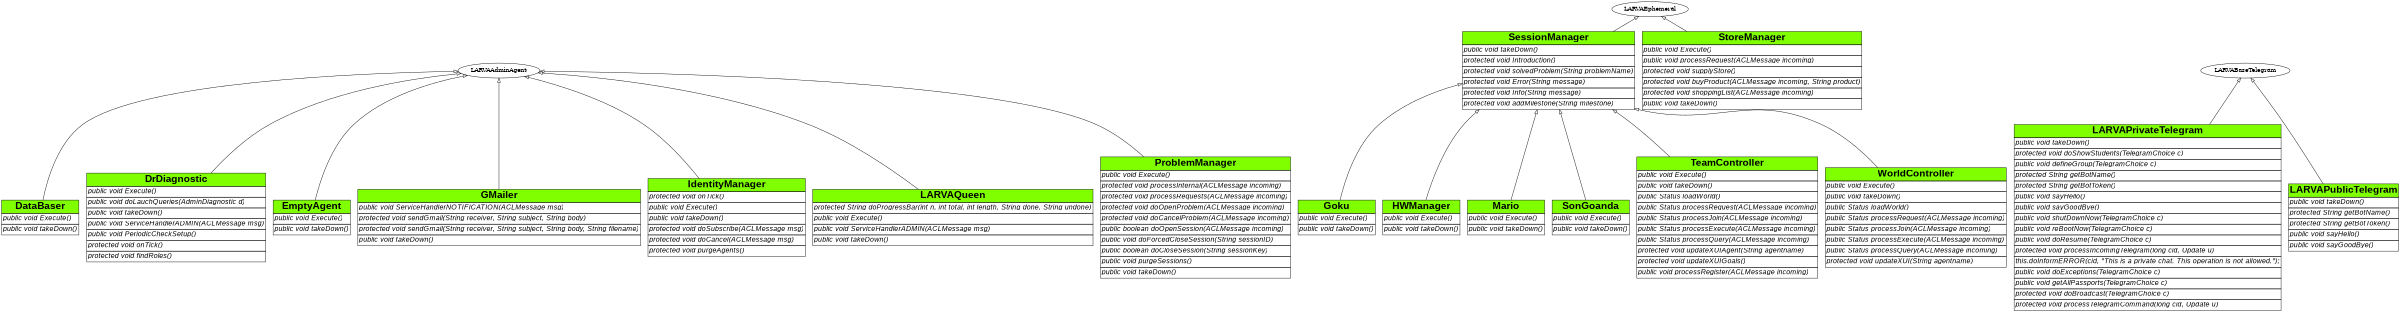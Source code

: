 digraph graphname {
     rankdir="BT"
dpi=150
 size="16,11!";
 margin=0;
DataBaser DataBaser [shape=plain, label=<<table border="0" cellborder="1" cellspacing="0"><tr><td bgcolor="Chartreuse"><FONT face="Arial" POINT-SIZE= "24"><b>DataBaser</b></FONT></td></tr>
<tr><td align="left"><FONT face="Arial" POINT-SIZE= "18"><i>public void Execute()</i></FONT></td></tr>
<tr><td align="left"><FONT face="Arial" POINT-SIZE= "18"><i>public void takeDown()</i></FONT></td></tr>
</table>>]
DrDiagnostic DrDiagnostic [shape=plain, label=<<table border="0" cellborder="1" cellspacing="0"><tr><td bgcolor="Chartreuse"><FONT face="Arial" POINT-SIZE= "24"><b>DrDiagnostic</b></FONT></td></tr>
<tr><td align="left"><FONT face="Arial" POINT-SIZE= "18"><i>public void Execute()</i></FONT></td></tr>
<tr><td align="left"><FONT face="Arial" POINT-SIZE= "18"><i>public void doLauchQueries(AdminDiagnostic d)</i></FONT></td></tr>
<tr><td align="left"><FONT face="Arial" POINT-SIZE= "18"><i>public void takeDown()</i></FONT></td></tr>
<tr><td align="left"><FONT face="Arial" POINT-SIZE= "18"><i>public void ServiceHandlerADMIN(ACLMessage msg)</i></FONT></td></tr>
<tr><td align="left"><FONT face="Arial" POINT-SIZE= "18"><i>public void PeriodicCheckSetup()</i></FONT></td></tr>
<tr><td align="left"><FONT face="Arial" POINT-SIZE= "18"><i>protected void onTick()</i></FONT></td></tr>
<tr><td align="left"><FONT face="Arial" POINT-SIZE= "18"><i>protected void findRoles()</i></FONT></td></tr>
</table>>]
EmptyAgent EmptyAgent [shape=plain, label=<<table border="0" cellborder="1" cellspacing="0"><tr><td bgcolor="Chartreuse"><FONT face="Arial" POINT-SIZE= "24"><b>EmptyAgent</b></FONT></td></tr>
<tr><td align="left"><FONT face="Arial" POINT-SIZE= "18"><i>public void Execute()</i></FONT></td></tr>
<tr><td align="left"><FONT face="Arial" POINT-SIZE= "18"><i>public void takeDown()</i></FONT></td></tr>
</table>>]
GMailer GMailer [shape=plain, label=<<table border="0" cellborder="1" cellspacing="0"><tr><td bgcolor="Chartreuse"><FONT face="Arial" POINT-SIZE= "24"><b>GMailer</b></FONT></td></tr>
<tr><td align="left"><FONT face="Arial" POINT-SIZE= "18"><i>public void ServiceHandlerNOTIFICATION(ACLMessage msg)</i></FONT></td></tr>
<tr><td align="left"><FONT face="Arial" POINT-SIZE= "18"><i>protected void sendGmail(String receiver, String subject, String body)</i></FONT></td></tr>
<tr><td align="left"><FONT face="Arial" POINT-SIZE= "18"><i>protected void sendGmail(String receiver, String subject, String body, String filename)</i></FONT></td></tr>
<tr><td align="left"><FONT face="Arial" POINT-SIZE= "18"><i>public void takeDown()</i></FONT></td></tr>
</table>>]
Goku Goku [shape=plain, label=<<table border="0" cellborder="1" cellspacing="0"><tr><td bgcolor="Chartreuse"><FONT face="Arial" POINT-SIZE= "24"><b>Goku</b></FONT></td></tr>
<tr><td align="left"><FONT face="Arial" POINT-SIZE= "18"><i>public void Execute()</i></FONT></td></tr>
<tr><td align="left"><FONT face="Arial" POINT-SIZE= "18"><i>public void takeDown()</i></FONT></td></tr>
</table>>]
HWManager HWManager [shape=plain, label=<<table border="0" cellborder="1" cellspacing="0"><tr><td bgcolor="Chartreuse"><FONT face="Arial" POINT-SIZE= "24"><b>HWManager</b></FONT></td></tr>
<tr><td align="left"><FONT face="Arial" POINT-SIZE= "18"><i>public void Execute()</i></FONT></td></tr>
<tr><td align="left"><FONT face="Arial" POINT-SIZE= "18"><i>public void takeDown()</i></FONT></td></tr>
</table>>]
IdentityManager IdentityManager [shape=plain, label=<<table border="0" cellborder="1" cellspacing="0"><tr><td bgcolor="Chartreuse"><FONT face="Arial" POINT-SIZE= "24"><b>IdentityManager</b></FONT></td></tr>
<tr><td align="left"><FONT face="Arial" POINT-SIZE= "18"><i>protected void onTick()</i></FONT></td></tr>
<tr><td align="left"><FONT face="Arial" POINT-SIZE= "18"><i>public void Execute()</i></FONT></td></tr>
<tr><td align="left"><FONT face="Arial" POINT-SIZE= "18"><i>public void takeDown()</i></FONT></td></tr>
<tr><td align="left"><FONT face="Arial" POINT-SIZE= "18"><i>protected void doSubscribe(ACLMessage msg)</i></FONT></td></tr>
<tr><td align="left"><FONT face="Arial" POINT-SIZE= "18"><i>protected void doCancel(ACLMessage msg)</i></FONT></td></tr>
<tr><td align="left"><FONT face="Arial" POINT-SIZE= "18"><i>protected void purgeAgents()</i></FONT></td></tr>
</table>>]
LARVAPrivateTelegram LARVAPrivateTelegram [shape=plain, label=<<table border="0" cellborder="1" cellspacing="0"><tr><td bgcolor="Chartreuse"><FONT face="Arial" POINT-SIZE= "24"><b>LARVAPrivateTelegram</b></FONT></td></tr>
<tr><td align="left"><FONT face="Arial" POINT-SIZE= "18"><i>public void takeDown()</i></FONT></td></tr>
<tr><td align="left"><FONT face="Arial" POINT-SIZE= "18"><i>protected void doShowStudents(TelegramChoice c)</i></FONT></td></tr>
<tr><td align="left"><FONT face="Arial" POINT-SIZE= "18"><i>public void defineGroup(TelegramChoice c)</i></FONT></td></tr>
<tr><td align="left"><FONT face="Arial" POINT-SIZE= "18"><i>protected String getBotName()</i></FONT></td></tr>
<tr><td align="left"><FONT face="Arial" POINT-SIZE= "18"><i>protected String getBotToken()</i></FONT></td></tr>
<tr><td align="left"><FONT face="Arial" POINT-SIZE= "18"><i>public void sayHello()</i></FONT></td></tr>
<tr><td align="left"><FONT face="Arial" POINT-SIZE= "18"><i>public void sayGoodBye()</i></FONT></td></tr>
<tr><td align="left"><FONT face="Arial" POINT-SIZE= "18"><i>public void shutDownNow(TelegramChoice c)</i></FONT></td></tr>
<tr><td align="left"><FONT face="Arial" POINT-SIZE= "18"><i>public void reBootNow(TelegramChoice c)</i></FONT></td></tr>
<tr><td align="left"><FONT face="Arial" POINT-SIZE= "18"><i>public void doResume(TelegramChoice c)</i></FONT></td></tr>
<tr><td align="left"><FONT face="Arial" POINT-SIZE= "18"><i>protected void processIncomingTelegram(long cid, Update u)</i></FONT></td></tr>
<tr><td align="left"><FONT face="Arial" POINT-SIZE= "18"><i>this.doInformERROR(cid, "This is a private chat. This operation is not allowed.");</i></FONT></td></tr>
<tr><td align="left"><FONT face="Arial" POINT-SIZE= "18"><i>public void doExceptions(TelegramChoice c)</i></FONT></td></tr>
<tr><td align="left"><FONT face="Arial" POINT-SIZE= "18"><i>public void getAllPassports(TelegramChoice c)</i></FONT></td></tr>
<tr><td align="left"><FONT face="Arial" POINT-SIZE= "18"><i>protected void doBroadcast(TelegramChoice c)</i></FONT></td></tr>
<tr><td align="left"><FONT face="Arial" POINT-SIZE= "18"><i>protected void processTelegramCommand(long cid, Update u)</i></FONT></td></tr>
</table>>]
LARVAPublicTelegram LARVAPublicTelegram [shape=plain, label=<<table border="0" cellborder="1" cellspacing="0"><tr><td bgcolor="Chartreuse"><FONT face="Arial" POINT-SIZE= "24"><b>LARVAPublicTelegram</b></FONT></td></tr>
<tr><td align="left"><FONT face="Arial" POINT-SIZE= "18"><i>public void takeDown()</i></FONT></td></tr>
<tr><td align="left"><FONT face="Arial" POINT-SIZE= "18"><i>protected String getBotName()</i></FONT></td></tr>
<tr><td align="left"><FONT face="Arial" POINT-SIZE= "18"><i>protected String getBotToken()</i></FONT></td></tr>
<tr><td align="left"><FONT face="Arial" POINT-SIZE= "18"><i>public void sayHello()</i></FONT></td></tr>
<tr><td align="left"><FONT face="Arial" POINT-SIZE= "18"><i>public void sayGoodBye()</i></FONT></td></tr>
</table>>]
LARVAQueen LARVAQueen [shape=plain, label=<<table border="0" cellborder="1" cellspacing="0"><tr><td bgcolor="Chartreuse"><FONT face="Arial" POINT-SIZE= "24"><b>LARVAQueen</b></FONT></td></tr>
<tr><td align="left"><FONT face="Arial" POINT-SIZE= "18"><i>protected String doProgressBar(int n, int total, int length, String done, String undone)</i></FONT></td></tr>
<tr><td align="left"><FONT face="Arial" POINT-SIZE= "18"><i>public void Execute()</i></FONT></td></tr>
<tr><td align="left"><FONT face="Arial" POINT-SIZE= "18"><i>public void ServiceHandlerADMIN(ACLMessage msg)</i></FONT></td></tr>
<tr><td align="left"><FONT face="Arial" POINT-SIZE= "18"><i>public void takeDown()</i></FONT></td></tr>
</table>>]
Mario Mario [shape=plain, label=<<table border="0" cellborder="1" cellspacing="0"><tr><td bgcolor="Chartreuse"><FONT face="Arial" POINT-SIZE= "24"><b>Mario</b></FONT></td></tr>
<tr><td align="left"><FONT face="Arial" POINT-SIZE= "18"><i>public void Execute()</i></FONT></td></tr>
<tr><td align="left"><FONT face="Arial" POINT-SIZE= "18"><i>public void takeDown()</i></FONT></td></tr>
</table>>]
ProblemManager ProblemManager [shape=plain, label=<<table border="0" cellborder="1" cellspacing="0"><tr><td bgcolor="Chartreuse"><FONT face="Arial" POINT-SIZE= "24"><b>ProblemManager</b></FONT></td></tr>
<tr><td align="left"><FONT face="Arial" POINT-SIZE= "18"><i>public void Execute()</i></FONT></td></tr>
<tr><td align="left"><FONT face="Arial" POINT-SIZE= "18"><i>protected void processInternal(ACLMessage incoming)</i></FONT></td></tr>
<tr><td align="left"><FONT face="Arial" POINT-SIZE= "18"><i>protected void processRequests(ACLMessage incoming)</i></FONT></td></tr>
<tr><td align="left"><FONT face="Arial" POINT-SIZE= "18"><i>protected void doOpenProblem(ACLMessage incoming)</i></FONT></td></tr>
<tr><td align="left"><FONT face="Arial" POINT-SIZE= "18"><i>protected void doCancelProblem(ACLMessage incoming)</i></FONT></td></tr>
<tr><td align="left"><FONT face="Arial" POINT-SIZE= "18"><i>public boolean doOpenSession(ACLMessage incoming)</i></FONT></td></tr>
<tr><td align="left"><FONT face="Arial" POINT-SIZE= "18"><i>public void doForcedCloseSession(String sessionID)</i></FONT></td></tr>
<tr><td align="left"><FONT face="Arial" POINT-SIZE= "18"><i>public boolean doCloseSession(String sessionKey)</i></FONT></td></tr>
<tr><td align="left"><FONT face="Arial" POINT-SIZE= "18"><i>public void purgeSessions()</i></FONT></td></tr>
<tr><td align="left"><FONT face="Arial" POINT-SIZE= "18"><i>public void takeDown()</i></FONT></td></tr>
</table>>]
SessionManager SessionManager [shape=plain, label=<<table border="0" cellborder="1" cellspacing="0"><tr><td bgcolor="Chartreuse"><FONT face="Arial" POINT-SIZE= "24"><b>SessionManager</b></FONT></td></tr>
<tr><td align="left"><FONT face="Arial" POINT-SIZE= "18"><i>public void takeDown()</i></FONT></td></tr>
<tr><td align="left"><FONT face="Arial" POINT-SIZE= "18"><i>protected void Introduction()</i></FONT></td></tr>
<tr><td align="left"><FONT face="Arial" POINT-SIZE= "18"><i>protected void solvedProblem(String problemName)</i></FONT></td></tr>
<tr><td align="left"><FONT face="Arial" POINT-SIZE= "18"><i>protected void Error(String message)</i></FONT></td></tr>
<tr><td align="left"><FONT face="Arial" POINT-SIZE= "18"><i>protected void Info(String message)</i></FONT></td></tr>
<tr><td align="left"><FONT face="Arial" POINT-SIZE= "18"><i>protected void addMilestone(String milestone)</i></FONT></td></tr>
</table>>]
SonGoanda SonGoanda [shape=plain, label=<<table border="0" cellborder="1" cellspacing="0"><tr><td bgcolor="Chartreuse"><FONT face="Arial" POINT-SIZE= "24"><b>SonGoanda</b></FONT></td></tr>
<tr><td align="left"><FONT face="Arial" POINT-SIZE= "18"><i>public void Execute()</i></FONT></td></tr>
<tr><td align="left"><FONT face="Arial" POINT-SIZE= "18"><i>public void takeDown()</i></FONT></td></tr>
</table>>]
StoreManager StoreManager [shape=plain, label=<<table border="0" cellborder="1" cellspacing="0"><tr><td bgcolor="Chartreuse"><FONT face="Arial" POINT-SIZE= "24"><b>StoreManager</b></FONT></td></tr>
<tr><td align="left"><FONT face="Arial" POINT-SIZE= "18"><i>public void Execute()</i></FONT></td></tr>
<tr><td align="left"><FONT face="Arial" POINT-SIZE= "18"><i>public void processRequest(ACLMessage incoming)</i></FONT></td></tr>
<tr><td align="left"><FONT face="Arial" POINT-SIZE= "18"><i>protected void supplyStore()</i></FONT></td></tr>
<tr><td align="left"><FONT face="Arial" POINT-SIZE= "18"><i>protected void buyProduct(ACLMessage incoming, String product)</i></FONT></td></tr>
<tr><td align="left"><FONT face="Arial" POINT-SIZE= "18"><i>protected void shoppingList(ACLMessage incoming)</i></FONT></td></tr>
<tr><td align="left"><FONT face="Arial" POINT-SIZE= "18"><i>public void takeDown()</i></FONT></td></tr>
</table>>]
TeamController TeamController [shape=plain, label=<<table border="0" cellborder="1" cellspacing="0"><tr><td bgcolor="Chartreuse"><FONT face="Arial" POINT-SIZE= "24"><b>TeamController</b></FONT></td></tr>
<tr><td align="left"><FONT face="Arial" POINT-SIZE= "18"><i>public void Execute()</i></FONT></td></tr>
<tr><td align="left"><FONT face="Arial" POINT-SIZE= "18"><i>public void takeDown()</i></FONT></td></tr>
<tr><td align="left"><FONT face="Arial" POINT-SIZE= "18"><i>public Status loadWorld()</i></FONT></td></tr>
<tr><td align="left"><FONT face="Arial" POINT-SIZE= "18"><i>public Status processRequest(ACLMessage incoming)</i></FONT></td></tr>
<tr><td align="left"><FONT face="Arial" POINT-SIZE= "18"><i>public Status processJoin(ACLMessage incoming)</i></FONT></td></tr>
<tr><td align="left"><FONT face="Arial" POINT-SIZE= "18"><i>public Status processExecute(ACLMessage incoming)</i></FONT></td></tr>
<tr><td align="left"><FONT face="Arial" POINT-SIZE= "18"><i>public Status processQuery(ACLMessage incoming)</i></FONT></td></tr>
<tr><td align="left"><FONT face="Arial" POINT-SIZE= "18"><i>protected void updateXUIAgent(String agentname)</i></FONT></td></tr>
<tr><td align="left"><FONT face="Arial" POINT-SIZE= "18"><i>protected void updateXUIGoals()</i></FONT></td></tr>
<tr><td align="left"><FONT face="Arial" POINT-SIZE= "18"><i>public void processRegister(ACLMessage incoming)</i></FONT></td></tr>
</table>>]
WorldController WorldController [shape=plain, label=<<table border="0" cellborder="1" cellspacing="0"><tr><td bgcolor="Chartreuse"><FONT face="Arial" POINT-SIZE= "24"><b>WorldController</b></FONT></td></tr>
<tr><td align="left"><FONT face="Arial" POINT-SIZE= "18"><i>public void Execute()</i></FONT></td></tr>
<tr><td align="left"><FONT face="Arial" POINT-SIZE= "18"><i>public void takeDown()</i></FONT></td></tr>
<tr><td align="left"><FONT face="Arial" POINT-SIZE= "18"><i>public Status loadWorld()</i></FONT></td></tr>
<tr><td align="left"><FONT face="Arial" POINT-SIZE= "18"><i>public Status processRequest(ACLMessage incoming)</i></FONT></td></tr>
<tr><td align="left"><FONT face="Arial" POINT-SIZE= "18"><i>public Status processJoin(ACLMessage incoming)</i></FONT></td></tr>
<tr><td align="left"><FONT face="Arial" POINT-SIZE= "18"><i>public Status processExecute(ACLMessage incoming)</i></FONT></td></tr>
<tr><td align="left"><FONT face="Arial" POINT-SIZE= "18"><i>public Status processQuery(ACLMessage incoming)</i></FONT></td></tr>
<tr><td align="left"><FONT face="Arial" POINT-SIZE= "18"><i>protected void updateXUI(String agentname)</i></FONT></td></tr>
</table>>]
LARVAPrivateTelegram -> LARVABaseTelegram [arrowhead=onormal,color=black]
LARVAPublicTelegram -> LARVABaseTelegram [arrowhead=onormal,color=black]
Goku -> SessionManager [arrowhead=onormal,color=black]
HWManager -> SessionManager [arrowhead=onormal,color=black]
Mario -> SessionManager [arrowhead=onormal,color=black]
SonGoanda -> SessionManager [arrowhead=onormal,color=black]
TeamController -> SessionManager [arrowhead=onormal,color=black]
WorldController -> SessionManager [arrowhead=onormal,color=black]
SessionManager -> LARVAEphemeral [arrowhead=onormal,color=black]
StoreManager -> LARVAEphemeral [arrowhead=onormal,color=black]
DataBaser -> LARVAAdminAgent [arrowhead=onormal,color=black]
DrDiagnostic -> LARVAAdminAgent [arrowhead=onormal,color=black]
EmptyAgent -> LARVAAdminAgent [arrowhead=onormal,color=black]
GMailer -> LARVAAdminAgent [arrowhead=onormal,color=black]
IdentityManager -> LARVAAdminAgent [arrowhead=onormal,color=black]
LARVAQueen -> LARVAAdminAgent [arrowhead=onormal,color=black]
ProblemManager -> LARVAAdminAgent [arrowhead=onormal,color=black]
}

